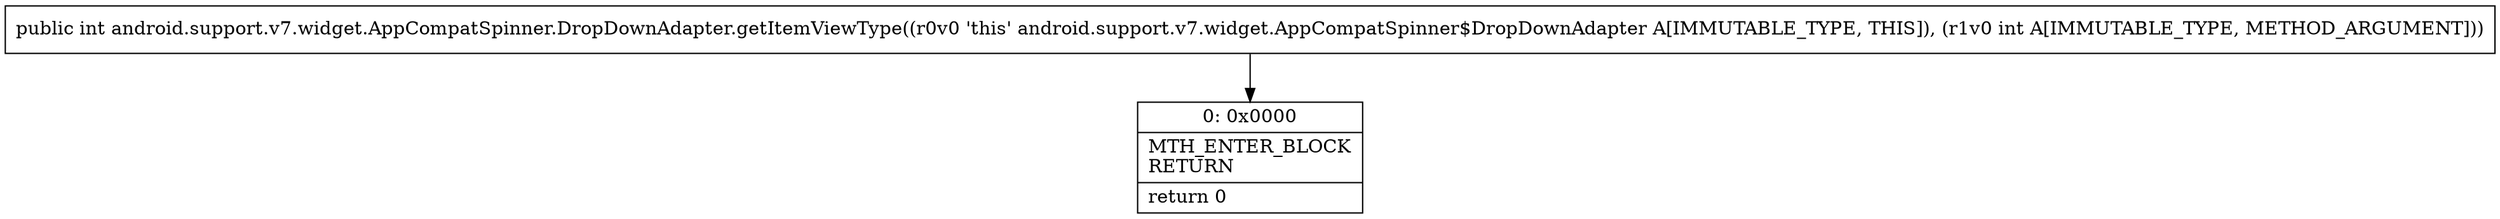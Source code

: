 digraph "CFG forandroid.support.v7.widget.AppCompatSpinner.DropDownAdapter.getItemViewType(I)I" {
Node_0 [shape=record,label="{0\:\ 0x0000|MTH_ENTER_BLOCK\lRETURN\l|return 0\l}"];
MethodNode[shape=record,label="{public int android.support.v7.widget.AppCompatSpinner.DropDownAdapter.getItemViewType((r0v0 'this' android.support.v7.widget.AppCompatSpinner$DropDownAdapter A[IMMUTABLE_TYPE, THIS]), (r1v0 int A[IMMUTABLE_TYPE, METHOD_ARGUMENT])) }"];
MethodNode -> Node_0;
}

